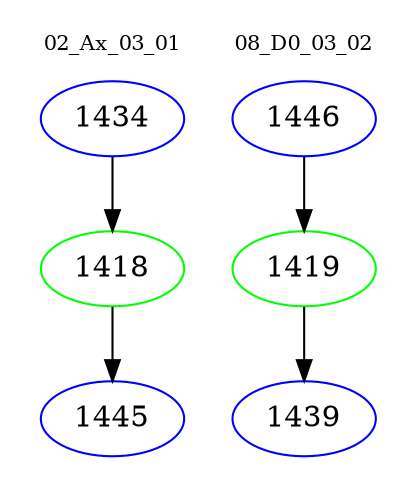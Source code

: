 digraph{
subgraph cluster_0 {
color = white
label = "02_Ax_03_01";
fontsize=10;
T0_1434 [label="1434", color="blue"]
T0_1434 -> T0_1418 [color="black"]
T0_1418 [label="1418", color="green"]
T0_1418 -> T0_1445 [color="black"]
T0_1445 [label="1445", color="blue"]
}
subgraph cluster_1 {
color = white
label = "08_D0_03_02";
fontsize=10;
T1_1446 [label="1446", color="blue"]
T1_1446 -> T1_1419 [color="black"]
T1_1419 [label="1419", color="green"]
T1_1419 -> T1_1439 [color="black"]
T1_1439 [label="1439", color="blue"]
}
}
